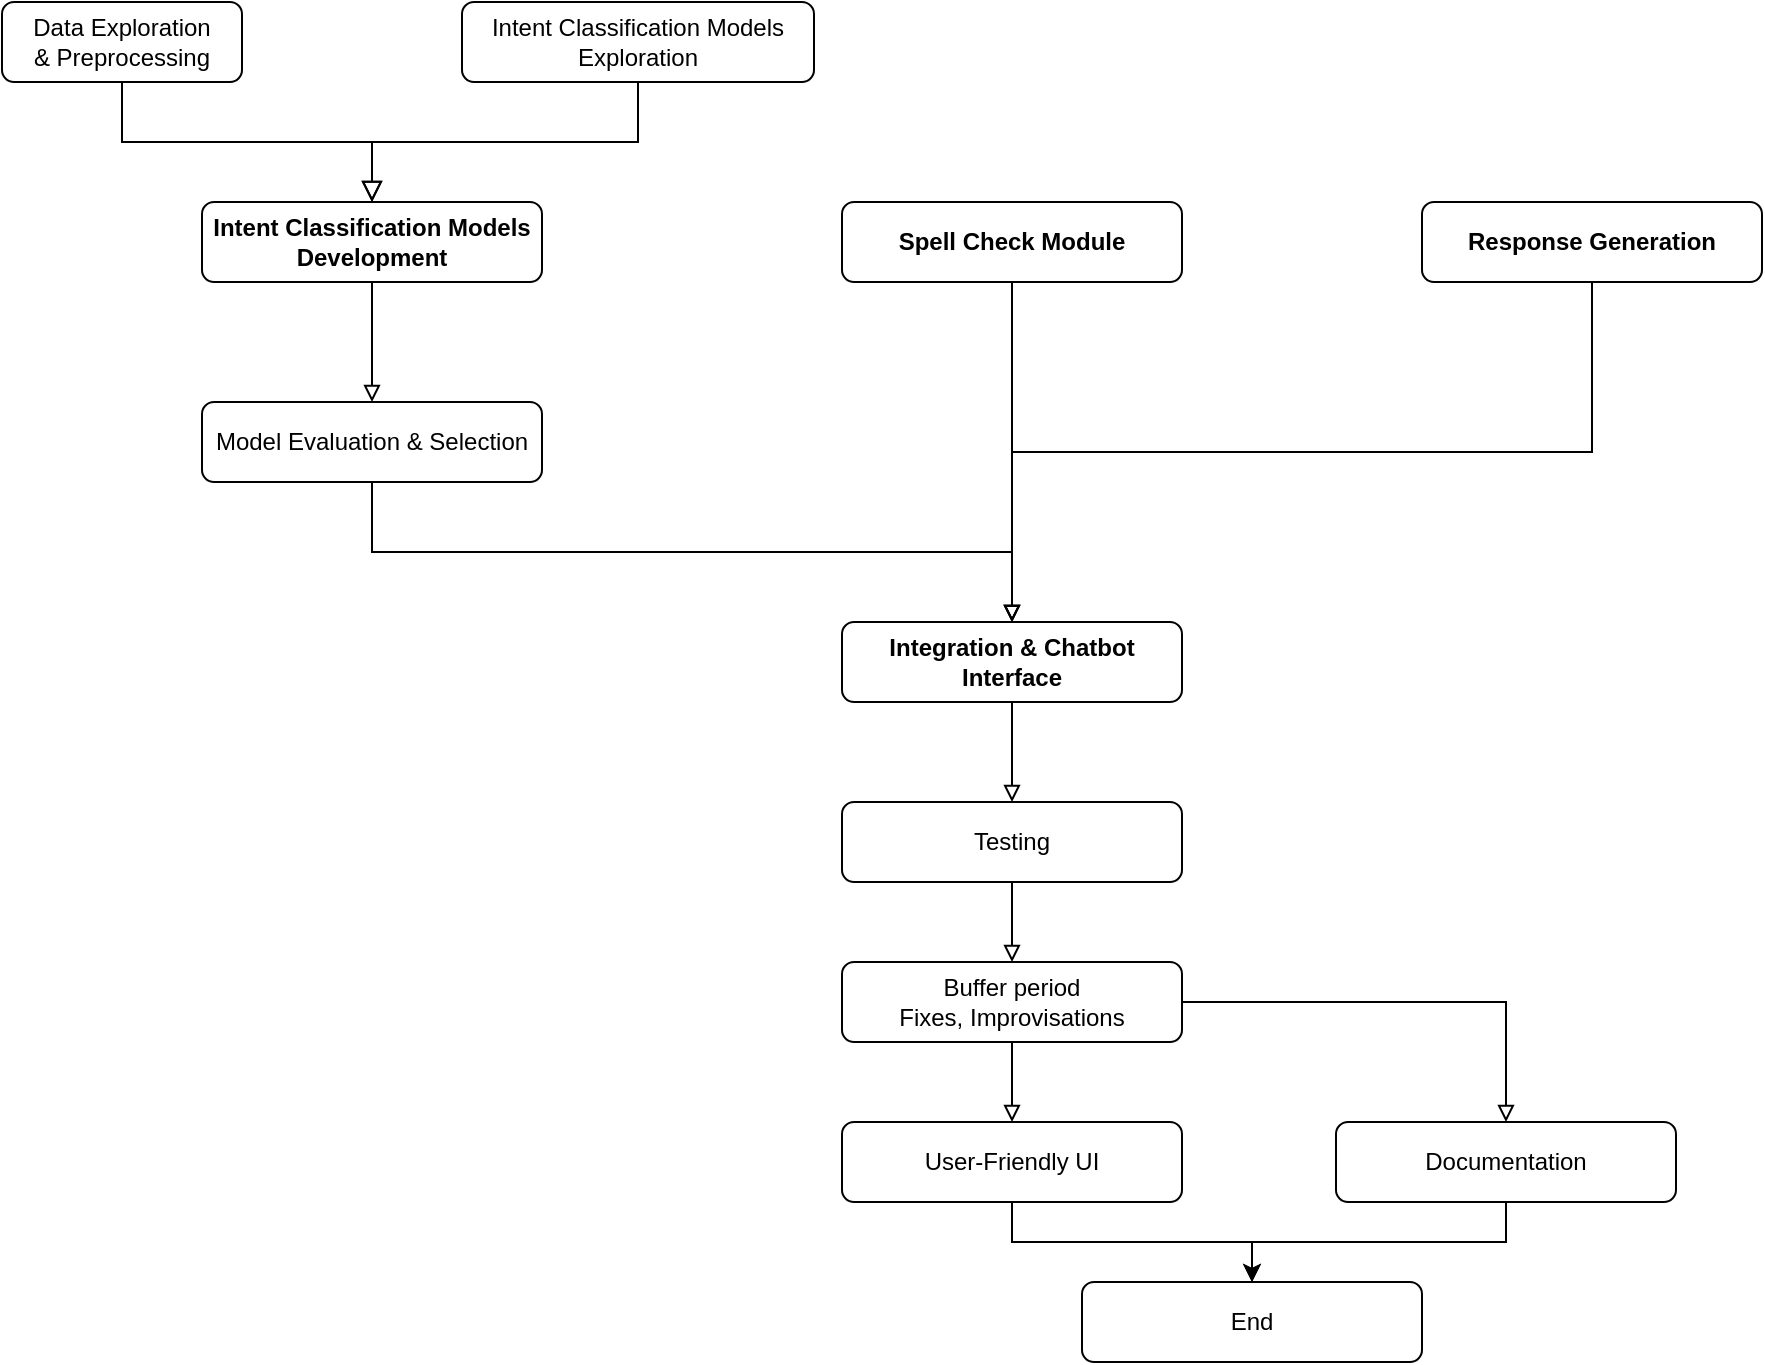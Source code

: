 <mxfile version="21.6.8" type="device">
  <diagram id="C5RBs43oDa-KdzZeNtuy" name="Page-1">
    <mxGraphModel dx="1026" dy="664" grid="1" gridSize="10" guides="1" tooltips="1" connect="1" arrows="1" fold="1" page="1" pageScale="1" pageWidth="827" pageHeight="1169" math="0" shadow="0">
      <root>
        <mxCell id="WIyWlLk6GJQsqaUBKTNV-0" />
        <mxCell id="WIyWlLk6GJQsqaUBKTNV-1" parent="WIyWlLk6GJQsqaUBKTNV-0" />
        <mxCell id="WIyWlLk6GJQsqaUBKTNV-2" value="" style="rounded=0;html=1;jettySize=auto;orthogonalLoop=1;fontSize=12;endArrow=block;endFill=0;endSize=8;strokeWidth=1;shadow=0;labelBackgroundColor=none;edgeStyle=orthogonalEdgeStyle;entryX=0.5;entryY=0;entryDx=0;entryDy=0;" parent="WIyWlLk6GJQsqaUBKTNV-1" source="WIyWlLk6GJQsqaUBKTNV-3" target="PEgNpAGPpV5E0--tVJy8-3" edge="1">
          <mxGeometry relative="1" as="geometry">
            <mxPoint x="220" y="170" as="targetPoint" />
          </mxGeometry>
        </mxCell>
        <mxCell id="WIyWlLk6GJQsqaUBKTNV-3" value="Data Exploration&lt;br style=&quot;font-size: 12px;&quot;&gt;&amp;amp; Preprocessing" style="rounded=1;whiteSpace=wrap;html=1;fontSize=12;glass=0;strokeWidth=1;shadow=0;" parent="WIyWlLk6GJQsqaUBKTNV-1" vertex="1">
          <mxGeometry x="160" y="80" width="120" height="40" as="geometry" />
        </mxCell>
        <mxCell id="PEgNpAGPpV5E0--tVJy8-0" value="Intent Classification Models Exploration" style="rounded=1;whiteSpace=wrap;html=1;fontSize=12;glass=0;strokeWidth=1;shadow=0;" parent="WIyWlLk6GJQsqaUBKTNV-1" vertex="1">
          <mxGeometry x="390" y="80" width="176" height="40" as="geometry" />
        </mxCell>
        <mxCell id="PEgNpAGPpV5E0--tVJy8-2" value="" style="rounded=0;html=1;jettySize=auto;orthogonalLoop=1;fontSize=12;endArrow=block;endFill=0;endSize=8;strokeWidth=1;shadow=0;labelBackgroundColor=none;edgeStyle=orthogonalEdgeStyle;exitX=0.5;exitY=1;exitDx=0;exitDy=0;entryX=0.5;entryY=0;entryDx=0;entryDy=0;" parent="WIyWlLk6GJQsqaUBKTNV-1" source="PEgNpAGPpV5E0--tVJy8-0" target="PEgNpAGPpV5E0--tVJy8-3" edge="1">
          <mxGeometry relative="1" as="geometry">
            <mxPoint x="230" y="130" as="sourcePoint" />
            <mxPoint x="414" y="170" as="targetPoint" />
          </mxGeometry>
        </mxCell>
        <mxCell id="PEgNpAGPpV5E0--tVJy8-5" style="edgeStyle=orthogonalEdgeStyle;rounded=0;orthogonalLoop=1;jettySize=auto;html=1;entryX=0.5;entryY=0;entryDx=0;entryDy=0;endArrow=block;endFill=0;fontSize=12;" parent="WIyWlLk6GJQsqaUBKTNV-1" source="PEgNpAGPpV5E0--tVJy8-3" target="PEgNpAGPpV5E0--tVJy8-4" edge="1">
          <mxGeometry relative="1" as="geometry" />
        </mxCell>
        <mxCell id="PEgNpAGPpV5E0--tVJy8-3" value="&lt;b&gt;Intent Classification Models Development&lt;/b&gt;" style="rounded=1;whiteSpace=wrap;html=1;fontSize=12;glass=0;strokeWidth=1;shadow=0;" parent="WIyWlLk6GJQsqaUBKTNV-1" vertex="1">
          <mxGeometry x="260" y="180" width="170" height="40" as="geometry" />
        </mxCell>
        <mxCell id="PEgNpAGPpV5E0--tVJy8-4" value="Model Evaluation &amp;amp; Selection" style="rounded=1;whiteSpace=wrap;html=1;fontSize=12;glass=0;strokeWidth=1;shadow=0;" parent="WIyWlLk6GJQsqaUBKTNV-1" vertex="1">
          <mxGeometry x="260" y="280" width="170" height="40" as="geometry" />
        </mxCell>
        <mxCell id="PEgNpAGPpV5E0--tVJy8-6" value="&lt;b&gt;Spell Check Module&lt;/b&gt;" style="rounded=1;whiteSpace=wrap;html=1;fontSize=12;glass=0;strokeWidth=1;shadow=0;" parent="WIyWlLk6GJQsqaUBKTNV-1" vertex="1">
          <mxGeometry x="580" y="180" width="170" height="40" as="geometry" />
        </mxCell>
        <mxCell id="PEgNpAGPpV5E0--tVJy8-7" value="&lt;b&gt;Response Generation&lt;/b&gt;" style="rounded=1;whiteSpace=wrap;html=1;fontSize=12;glass=0;strokeWidth=1;shadow=0;" parent="WIyWlLk6GJQsqaUBKTNV-1" vertex="1">
          <mxGeometry x="870" y="180" width="170" height="40" as="geometry" />
        </mxCell>
        <mxCell id="PEgNpAGPpV5E0--tVJy8-8" style="edgeStyle=orthogonalEdgeStyle;rounded=0;orthogonalLoop=1;jettySize=auto;html=1;endArrow=block;endFill=0;exitX=0.5;exitY=1;exitDx=0;exitDy=0;entryX=0.5;entryY=0;entryDx=0;entryDy=0;fontSize=12;" parent="WIyWlLk6GJQsqaUBKTNV-1" source="PEgNpAGPpV5E0--tVJy8-6" target="PEgNpAGPpV5E0--tVJy8-10" edge="1">
          <mxGeometry relative="1" as="geometry">
            <mxPoint x="355" y="230" as="sourcePoint" />
            <mxPoint x="630" y="360" as="targetPoint" />
          </mxGeometry>
        </mxCell>
        <mxCell id="PEgNpAGPpV5E0--tVJy8-9" style="edgeStyle=orthogonalEdgeStyle;rounded=0;orthogonalLoop=1;jettySize=auto;html=1;endArrow=block;endFill=0;exitX=0.5;exitY=1;exitDx=0;exitDy=0;entryX=0.5;entryY=0;entryDx=0;entryDy=0;fontSize=12;" parent="WIyWlLk6GJQsqaUBKTNV-1" source="PEgNpAGPpV5E0--tVJy8-7" target="PEgNpAGPpV5E0--tVJy8-10" edge="1">
          <mxGeometry relative="1" as="geometry">
            <mxPoint x="675" y="230" as="sourcePoint" />
            <mxPoint x="930" y="310" as="targetPoint" />
          </mxGeometry>
        </mxCell>
        <mxCell id="PEgNpAGPpV5E0--tVJy8-13" style="edgeStyle=orthogonalEdgeStyle;rounded=0;orthogonalLoop=1;jettySize=auto;html=1;entryX=0.5;entryY=0;entryDx=0;entryDy=0;endArrow=block;endFill=0;fontSize=12;" parent="WIyWlLk6GJQsqaUBKTNV-1" source="PEgNpAGPpV5E0--tVJy8-10" target="PEgNpAGPpV5E0--tVJy8-12" edge="1">
          <mxGeometry relative="1" as="geometry" />
        </mxCell>
        <mxCell id="PEgNpAGPpV5E0--tVJy8-10" value="&lt;b&gt;Integration &amp;amp; Chatbot Interface&lt;/b&gt;" style="rounded=1;whiteSpace=wrap;html=1;fontSize=12;glass=0;strokeWidth=1;shadow=0;" parent="WIyWlLk6GJQsqaUBKTNV-1" vertex="1">
          <mxGeometry x="580" y="390" width="170" height="40" as="geometry" />
        </mxCell>
        <mxCell id="PEgNpAGPpV5E0--tVJy8-11" style="edgeStyle=orthogonalEdgeStyle;rounded=0;orthogonalLoop=1;jettySize=auto;html=1;endArrow=block;endFill=0;exitX=0.5;exitY=1;exitDx=0;exitDy=0;entryX=0.5;entryY=0;entryDx=0;entryDy=0;fontSize=12;" parent="WIyWlLk6GJQsqaUBKTNV-1" source="PEgNpAGPpV5E0--tVJy8-4" target="PEgNpAGPpV5E0--tVJy8-10" edge="1">
          <mxGeometry relative="1" as="geometry">
            <mxPoint x="675" y="230" as="sourcePoint" />
            <mxPoint x="675" y="310" as="targetPoint" />
          </mxGeometry>
        </mxCell>
        <mxCell id="PEgNpAGPpV5E0--tVJy8-12" value="Testing" style="rounded=1;whiteSpace=wrap;html=1;fontSize=12;glass=0;strokeWidth=1;shadow=0;" parent="WIyWlLk6GJQsqaUBKTNV-1" vertex="1">
          <mxGeometry x="580" y="480" width="170" height="40" as="geometry" />
        </mxCell>
        <mxCell id="PEgNpAGPpV5E0--tVJy8-16" style="edgeStyle=orthogonalEdgeStyle;rounded=0;orthogonalLoop=1;jettySize=auto;html=1;entryX=0.5;entryY=0;entryDx=0;entryDy=0;endArrow=block;endFill=0;exitX=0.5;exitY=1;exitDx=0;exitDy=0;fontSize=12;" parent="WIyWlLk6GJQsqaUBKTNV-1" source="PEgNpAGPpV5E0--tVJy8-12" target="PEgNpAGPpV5E0--tVJy8-17" edge="1">
          <mxGeometry relative="1" as="geometry">
            <mxPoint x="650" y="540" as="sourcePoint" />
          </mxGeometry>
        </mxCell>
        <mxCell id="PEgNpAGPpV5E0--tVJy8-19" style="edgeStyle=orthogonalEdgeStyle;rounded=0;orthogonalLoop=1;jettySize=auto;html=1;entryX=0.5;entryY=0;entryDx=0;entryDy=0;endArrow=block;endFill=0;fontSize=12;" parent="WIyWlLk6GJQsqaUBKTNV-1" source="PEgNpAGPpV5E0--tVJy8-17" target="PEgNpAGPpV5E0--tVJy8-18" edge="1">
          <mxGeometry relative="1" as="geometry" />
        </mxCell>
        <mxCell id="PEgNpAGPpV5E0--tVJy8-17" value="Buffer period&lt;br style=&quot;font-size: 12px;&quot;&gt;Fixes, Improvisations" style="rounded=1;whiteSpace=wrap;html=1;fontSize=12;glass=0;strokeWidth=1;shadow=0;" parent="WIyWlLk6GJQsqaUBKTNV-1" vertex="1">
          <mxGeometry x="580" y="560" width="170" height="40" as="geometry" />
        </mxCell>
        <mxCell id="tuoUISYtRM4i_5cmx1Bb-1" style="edgeStyle=orthogonalEdgeStyle;rounded=0;orthogonalLoop=1;jettySize=auto;html=1;" edge="1" parent="WIyWlLk6GJQsqaUBKTNV-1" source="PEgNpAGPpV5E0--tVJy8-18" target="tuoUISYtRM4i_5cmx1Bb-0">
          <mxGeometry relative="1" as="geometry" />
        </mxCell>
        <mxCell id="PEgNpAGPpV5E0--tVJy8-18" value="User-Friendly UI" style="rounded=1;whiteSpace=wrap;html=1;fontSize=12;glass=0;strokeWidth=1;shadow=0;" parent="WIyWlLk6GJQsqaUBKTNV-1" vertex="1">
          <mxGeometry x="580" y="640" width="170" height="40" as="geometry" />
        </mxCell>
        <mxCell id="tuoUISYtRM4i_5cmx1Bb-2" style="edgeStyle=orthogonalEdgeStyle;rounded=0;orthogonalLoop=1;jettySize=auto;html=1;entryX=0.5;entryY=0;entryDx=0;entryDy=0;" edge="1" parent="WIyWlLk6GJQsqaUBKTNV-1" source="PEgNpAGPpV5E0--tVJy8-20" target="tuoUISYtRM4i_5cmx1Bb-0">
          <mxGeometry relative="1" as="geometry">
            <mxPoint x="800" y="700" as="targetPoint" />
          </mxGeometry>
        </mxCell>
        <mxCell id="PEgNpAGPpV5E0--tVJy8-20" value="Documentation" style="rounded=1;whiteSpace=wrap;html=1;fontSize=12;glass=0;strokeWidth=1;shadow=0;" parent="WIyWlLk6GJQsqaUBKTNV-1" vertex="1">
          <mxGeometry x="827" y="640" width="170" height="40" as="geometry" />
        </mxCell>
        <mxCell id="PEgNpAGPpV5E0--tVJy8-21" style="edgeStyle=orthogonalEdgeStyle;rounded=0;orthogonalLoop=1;jettySize=auto;html=1;entryX=0.5;entryY=0;entryDx=0;entryDy=0;endArrow=block;endFill=0;exitX=1;exitY=0.5;exitDx=0;exitDy=0;fontSize=12;" parent="WIyWlLk6GJQsqaUBKTNV-1" source="PEgNpAGPpV5E0--tVJy8-17" target="PEgNpAGPpV5E0--tVJy8-20" edge="1">
          <mxGeometry relative="1" as="geometry">
            <mxPoint x="675" y="610" as="sourcePoint" />
            <mxPoint x="675" y="650" as="targetPoint" />
          </mxGeometry>
        </mxCell>
        <mxCell id="tuoUISYtRM4i_5cmx1Bb-0" value="End" style="rounded=1;whiteSpace=wrap;html=1;fontSize=12;glass=0;strokeWidth=1;shadow=0;" vertex="1" parent="WIyWlLk6GJQsqaUBKTNV-1">
          <mxGeometry x="700" y="720" width="170" height="40" as="geometry" />
        </mxCell>
      </root>
    </mxGraphModel>
  </diagram>
</mxfile>
